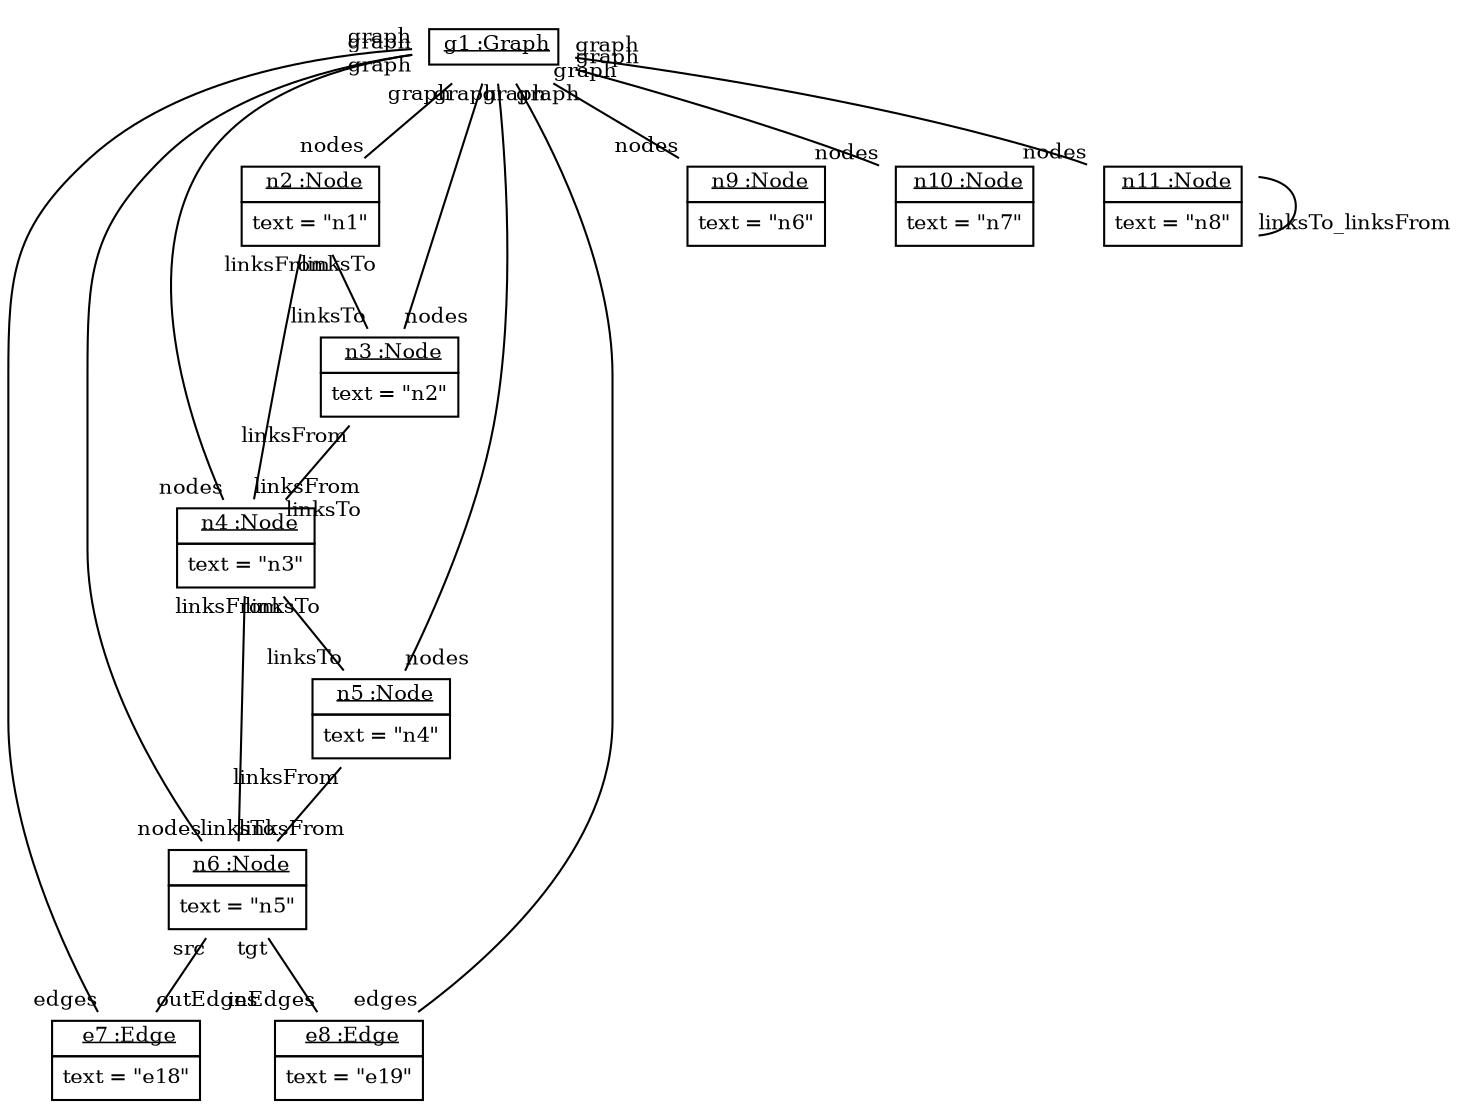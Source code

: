 graph ObjectDiagram {
   node [shape = none, fontsize = 10];
   edge [fontsize = 10];

g1 [label=<<table border='0' cellborder='1' cellspacing='0'> <tr> <td> <u>g1 :Graph</u></td></tr></table>>];
n2 [label=<<table border='0' cellborder='1' cellspacing='0'> <tr> <td> <u>n2 :Node</u></td></tr><tr><td><table border='0' cellborder='0' cellspacing='0'><tr><td>text = "n1"</td></tr></table></td></tr></table>>];
n3 [label=<<table border='0' cellborder='1' cellspacing='0'> <tr> <td> <u>n3 :Node</u></td></tr><tr><td><table border='0' cellborder='0' cellspacing='0'><tr><td>text = "n2"</td></tr></table></td></tr></table>>];
n4 [label=<<table border='0' cellborder='1' cellspacing='0'> <tr> <td> <u>n4 :Node</u></td></tr><tr><td><table border='0' cellborder='0' cellspacing='0'><tr><td>text = "n3"</td></tr></table></td></tr></table>>];
n5 [label=<<table border='0' cellborder='1' cellspacing='0'> <tr> <td> <u>n5 :Node</u></td></tr><tr><td><table border='0' cellborder='0' cellspacing='0'><tr><td>text = "n4"</td></tr></table></td></tr></table>>];
n6 [label=<<table border='0' cellborder='1' cellspacing='0'> <tr> <td> <u>n6 :Node</u></td></tr><tr><td><table border='0' cellborder='0' cellspacing='0'><tr><td>text = "n5"</td></tr></table></td></tr></table>>];
e7 [label=<<table border='0' cellborder='1' cellspacing='0'> <tr> <td> <u>e7 :Edge</u></td></tr><tr><td><table border='0' cellborder='0' cellspacing='0'><tr><td>text = "e18"</td></tr></table></td></tr></table>>];
e8 [label=<<table border='0' cellborder='1' cellspacing='0'> <tr> <td> <u>e8 :Edge</u></td></tr><tr><td><table border='0' cellborder='0' cellspacing='0'><tr><td>text = "e19"</td></tr></table></td></tr></table>>];
n9 [label=<<table border='0' cellborder='1' cellspacing='0'> <tr> <td> <u>n9 :Node</u></td></tr><tr><td><table border='0' cellborder='0' cellspacing='0'><tr><td>text = "n6"</td></tr></table></td></tr></table>>];
n10 [label=<<table border='0' cellborder='1' cellspacing='0'> <tr> <td> <u>n10 :Node</u></td></tr><tr><td><table border='0' cellborder='0' cellspacing='0'><tr><td>text = "n7"</td></tr></table></td></tr></table>>];
n11 [label=<<table border='0' cellborder='1' cellspacing='0'> <tr> <td> <u>n11 :Node</u></td></tr><tr><td><table border='0' cellborder='0' cellspacing='0'><tr><td>text = "n8"</td></tr></table></td></tr></table>>];

g1 -- e7 [headlabel = "edges" taillabel = "graph"];
g1 -- e8 [headlabel = "edges" taillabel = "graph"];
g1 -- n10 [headlabel = "nodes" taillabel = "graph"];
g1 -- n11 [headlabel = "nodes" taillabel = "graph"];
g1 -- n2 [headlabel = "nodes" taillabel = "graph"];
g1 -- n3 [headlabel = "nodes" taillabel = "graph"];
g1 -- n4 [headlabel = "nodes" taillabel = "graph"];
g1 -- n5 [headlabel = "nodes" taillabel = "graph"];
g1 -- n6 [headlabel = "nodes" taillabel = "graph"];
g1 -- n9 [headlabel = "nodes" taillabel = "graph"];
n11 -- n11 [headlabel = "linksTo_linksFrom" taillabel = ""];
n2 -- n3 [headlabel = "linksTo" taillabel = "linksFrom"];
n2 -- n4 [headlabel = "linksFrom" taillabel = "linksTo"];
n3 -- n4 [headlabel = "linksTo" taillabel = "linksFrom"];
n4 -- n5 [headlabel = "linksTo" taillabel = "linksFrom"];
n4 -- n6 [headlabel = "linksFrom" taillabel = "linksTo"];
n5 -- n6 [headlabel = "linksTo" taillabel = "linksFrom"];
n6 -- e7 [headlabel = "outEdges" taillabel = "src"];
n6 -- e8 [headlabel = "inEdges" taillabel = "tgt"];
}
